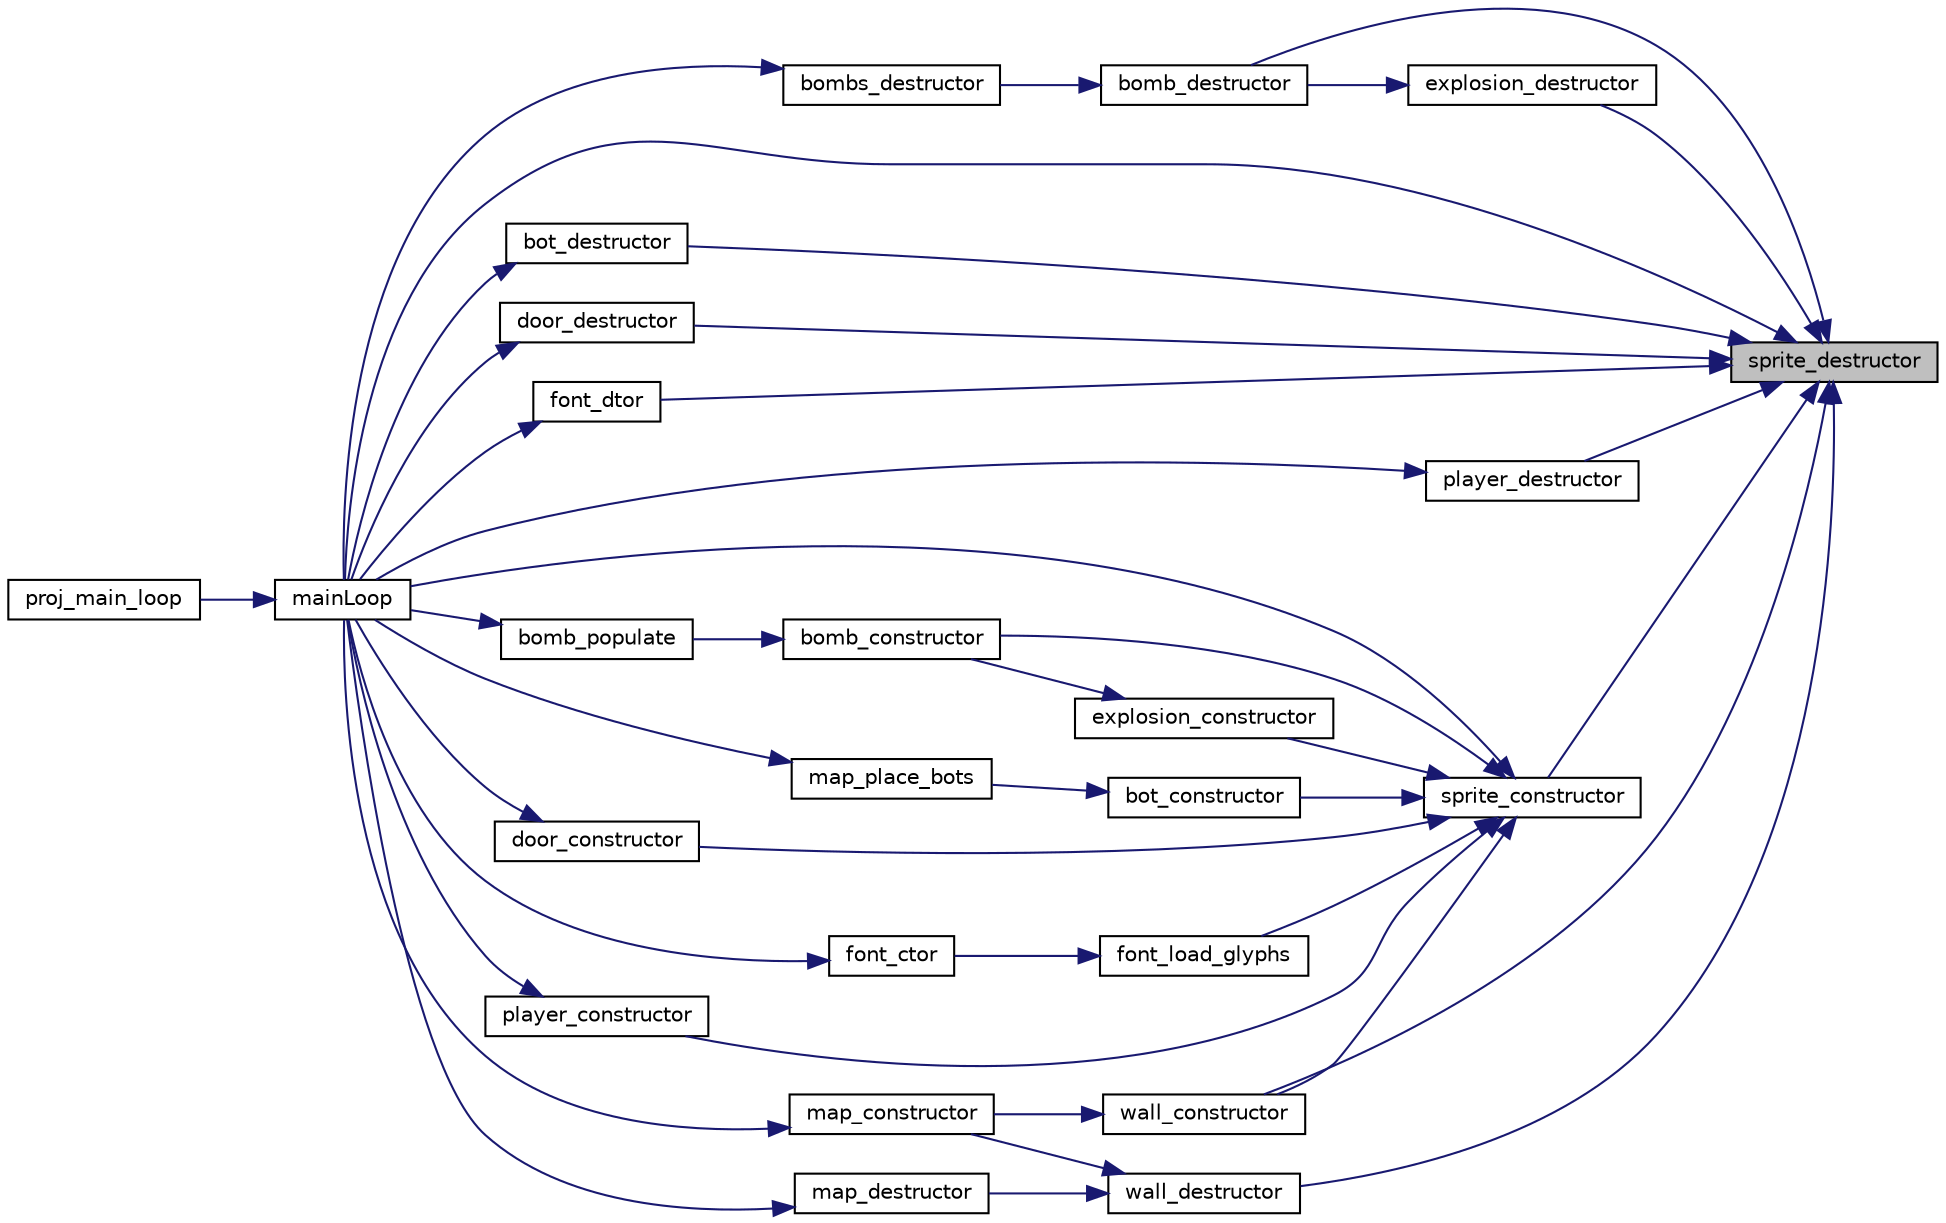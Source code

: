 digraph "sprite_destructor"
{
 // LATEX_PDF_SIZE
  edge [fontname="Helvetica",fontsize="10",labelfontname="Helvetica",labelfontsize="10"];
  node [fontname="Helvetica",fontsize="10",shape=record];
  rankdir="RL";
  Node1 [label="sprite_destructor",height=0.2,width=0.4,color="black", fillcolor="grey75", style="filled", fontcolor="black",tooltip=" "];
  Node1 -> Node2 [dir="back",color="midnightblue",fontsize="10",style="solid",fontname="Helvetica"];
  Node2 [label="bomb_destructor",height=0.2,width=0.4,color="black", fillcolor="white", style="filled",URL="$group__bomb.html#ga4b729ddfb64a71826c411a42c2ec940d",tooltip=" "];
  Node2 -> Node3 [dir="back",color="midnightblue",fontsize="10",style="solid",fontname="Helvetica"];
  Node3 [label="bombs_destructor",height=0.2,width=0.4,color="black", fillcolor="white", style="filled",URL="$group__bomb.html#gae86db0633e0a9cd697a4703681930e50",tooltip=" "];
  Node3 -> Node4 [dir="back",color="midnightblue",fontsize="10",style="solid",fontname="Helvetica"];
  Node4 [label="mainLoop",height=0.2,width=0.4,color="black", fillcolor="white", style="filled",URL="$group__game.html#ga4da46823eeb8504fffcd2c23a7930258",tooltip=" "];
  Node4 -> Node5 [dir="back",color="midnightblue",fontsize="10",style="solid",fontname="Helvetica"];
  Node5 [label="proj_main_loop",height=0.2,width=0.4,color="black", fillcolor="white", style="filled",URL="$group__proj.html#ga2a16f651eccbd248e1ad3b3b924b143b",tooltip=" "];
  Node1 -> Node6 [dir="back",color="midnightblue",fontsize="10",style="solid",fontname="Helvetica"];
  Node6 [label="bot_destructor",height=0.2,width=0.4,color="black", fillcolor="white", style="filled",URL="$group__bot.html#ga4d9be17966dbded6762ad668af3ef44a",tooltip=" "];
  Node6 -> Node4 [dir="back",color="midnightblue",fontsize="10",style="solid",fontname="Helvetica"];
  Node1 -> Node7 [dir="back",color="midnightblue",fontsize="10",style="solid",fontname="Helvetica"];
  Node7 [label="door_destructor",height=0.2,width=0.4,color="black", fillcolor="white", style="filled",URL="$group__door.html#ga4641472c4b0ea862c7ad71938c75280f",tooltip=" "];
  Node7 -> Node4 [dir="back",color="midnightblue",fontsize="10",style="solid",fontname="Helvetica"];
  Node1 -> Node8 [dir="back",color="midnightblue",fontsize="10",style="solid",fontname="Helvetica"];
  Node8 [label="explosion_destructor",height=0.2,width=0.4,color="black", fillcolor="white", style="filled",URL="$group__explosion.html#ga2e3975bd736368a688039de1dd434c39",tooltip=" "];
  Node8 -> Node2 [dir="back",color="midnightblue",fontsize="10",style="solid",fontname="Helvetica"];
  Node1 -> Node9 [dir="back",color="midnightblue",fontsize="10",style="solid",fontname="Helvetica"];
  Node9 [label="font_dtor",height=0.2,width=0.4,color="black", fillcolor="white", style="filled",URL="$group__font.html#gafc369515431b6f2ab413dc2bd7af433e",tooltip=" "];
  Node9 -> Node4 [dir="back",color="midnightblue",fontsize="10",style="solid",fontname="Helvetica"];
  Node1 -> Node4 [dir="back",color="midnightblue",fontsize="10",style="solid",fontname="Helvetica"];
  Node1 -> Node10 [dir="back",color="midnightblue",fontsize="10",style="solid",fontname="Helvetica"];
  Node10 [label="player_destructor",height=0.2,width=0.4,color="black", fillcolor="white", style="filled",URL="$group__player.html#ga264d79345354a87aac9dfdca2d51d783",tooltip=" "];
  Node10 -> Node4 [dir="back",color="midnightblue",fontsize="10",style="solid",fontname="Helvetica"];
  Node1 -> Node11 [dir="back",color="midnightblue",fontsize="10",style="solid",fontname="Helvetica"];
  Node11 [label="sprite_constructor",height=0.2,width=0.4,color="black", fillcolor="white", style="filled",URL="$group__sprite.html#gafdd51ad5e05d19496c82ce75e4245020",tooltip=" "];
  Node11 -> Node12 [dir="back",color="midnightblue",fontsize="10",style="solid",fontname="Helvetica"];
  Node12 [label="bomb_constructor",height=0.2,width=0.4,color="black", fillcolor="white", style="filled",URL="$group__bomb.html#gad44604cb6184e2180603e04420095927",tooltip=" "];
  Node12 -> Node13 [dir="back",color="midnightblue",fontsize="10",style="solid",fontname="Helvetica"];
  Node13 [label="bomb_populate",height=0.2,width=0.4,color="black", fillcolor="white", style="filled",URL="$group__bomb.html#ga3552dd9a4b311e51521a220dc1f6f2df",tooltip=" "];
  Node13 -> Node4 [dir="back",color="midnightblue",fontsize="10",style="solid",fontname="Helvetica"];
  Node11 -> Node14 [dir="back",color="midnightblue",fontsize="10",style="solid",fontname="Helvetica"];
  Node14 [label="bot_constructor",height=0.2,width=0.4,color="black", fillcolor="white", style="filled",URL="$group__bot.html#gac412e0d0f9e0e81c11aca198969c6949",tooltip=" "];
  Node14 -> Node15 [dir="back",color="midnightblue",fontsize="10",style="solid",fontname="Helvetica"];
  Node15 [label="map_place_bots",height=0.2,width=0.4,color="black", fillcolor="white", style="filled",URL="$group__map.html#gaa838481a4d221d08fcc9a7ad5f1a6b5a",tooltip=" "];
  Node15 -> Node4 [dir="back",color="midnightblue",fontsize="10",style="solid",fontname="Helvetica"];
  Node11 -> Node16 [dir="back",color="midnightblue",fontsize="10",style="solid",fontname="Helvetica"];
  Node16 [label="door_constructor",height=0.2,width=0.4,color="black", fillcolor="white", style="filled",URL="$group__door.html#ga3bcbedbf11161f40dda6cecf214b9589",tooltip=" "];
  Node16 -> Node4 [dir="back",color="midnightblue",fontsize="10",style="solid",fontname="Helvetica"];
  Node11 -> Node17 [dir="back",color="midnightblue",fontsize="10",style="solid",fontname="Helvetica"];
  Node17 [label="explosion_constructor",height=0.2,width=0.4,color="black", fillcolor="white", style="filled",URL="$group__explosion.html#ga0de3da6d2fe7f7d792fa97e8f1c9e013",tooltip=" "];
  Node17 -> Node12 [dir="back",color="midnightblue",fontsize="10",style="solid",fontname="Helvetica"];
  Node11 -> Node18 [dir="back",color="midnightblue",fontsize="10",style="solid",fontname="Helvetica"];
  Node18 [label="font_load_glyphs",height=0.2,width=0.4,color="black", fillcolor="white", style="filled",URL="$group__font.html#ga9ddeed5e494b11640a959e29d5dbca7e",tooltip=" "];
  Node18 -> Node19 [dir="back",color="midnightblue",fontsize="10",style="solid",fontname="Helvetica"];
  Node19 [label="font_ctor",height=0.2,width=0.4,color="black", fillcolor="white", style="filled",URL="$group__font.html#ga27242c227400bb0ac4659c2538055843",tooltip=" "];
  Node19 -> Node4 [dir="back",color="midnightblue",fontsize="10",style="solid",fontname="Helvetica"];
  Node11 -> Node4 [dir="back",color="midnightblue",fontsize="10",style="solid",fontname="Helvetica"];
  Node11 -> Node20 [dir="back",color="midnightblue",fontsize="10",style="solid",fontname="Helvetica"];
  Node20 [label="player_constructor",height=0.2,width=0.4,color="black", fillcolor="white", style="filled",URL="$group__player.html#ga90655fb99f185a480973777539add5b5",tooltip=" "];
  Node20 -> Node4 [dir="back",color="midnightblue",fontsize="10",style="solid",fontname="Helvetica"];
  Node11 -> Node21 [dir="back",color="midnightblue",fontsize="10",style="solid",fontname="Helvetica"];
  Node21 [label="wall_constructor",height=0.2,width=0.4,color="black", fillcolor="white", style="filled",URL="$group__wall.html#gaa0d53989535341e1af7f06db7289cb0a",tooltip=" "];
  Node21 -> Node22 [dir="back",color="midnightblue",fontsize="10",style="solid",fontname="Helvetica"];
  Node22 [label="map_constructor",height=0.2,width=0.4,color="black", fillcolor="white", style="filled",URL="$group__map.html#ga002f347fe448abbf0ed9eda318f47631",tooltip=" "];
  Node22 -> Node4 [dir="back",color="midnightblue",fontsize="10",style="solid",fontname="Helvetica"];
  Node1 -> Node21 [dir="back",color="midnightblue",fontsize="10",style="solid",fontname="Helvetica"];
  Node1 -> Node23 [dir="back",color="midnightblue",fontsize="10",style="solid",fontname="Helvetica"];
  Node23 [label="wall_destructor",height=0.2,width=0.4,color="black", fillcolor="white", style="filled",URL="$group__wall.html#gac80cc38e8f9fe90a3061e001c8ca1962",tooltip=" "];
  Node23 -> Node22 [dir="back",color="midnightblue",fontsize="10",style="solid",fontname="Helvetica"];
  Node23 -> Node24 [dir="back",color="midnightblue",fontsize="10",style="solid",fontname="Helvetica"];
  Node24 [label="map_destructor",height=0.2,width=0.4,color="black", fillcolor="white", style="filled",URL="$group__map.html#gacce24d3a1e48ef9cdf2884070b0cd94b",tooltip=" "];
  Node24 -> Node4 [dir="back",color="midnightblue",fontsize="10",style="solid",fontname="Helvetica"];
}
